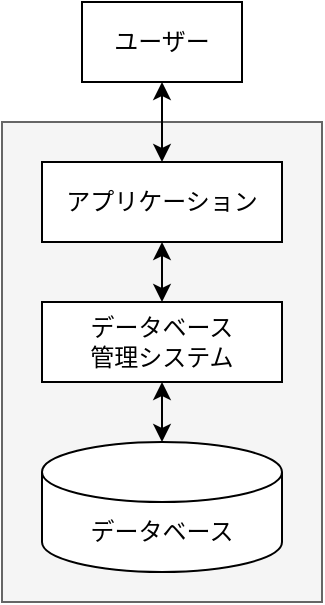 <mxfile version="26.0.4">
  <diagram name="DBS" id="kSBY5twry1bk0Kc47XJH">
    <mxGraphModel dx="2074" dy="1129" grid="1" gridSize="10" guides="1" tooltips="1" connect="1" arrows="1" fold="1" page="1" pageScale="1" pageWidth="850" pageHeight="1100" math="0" shadow="0">
      <root>
        <mxCell id="0" />
        <mxCell id="1" parent="0" />
        <mxCell id="ROo0H2Ll2j7MwDpE2X9S-1" value="ユーザー" style="rounded=0;whiteSpace=wrap;html=1;" parent="1" vertex="1">
          <mxGeometry x="300" y="280" width="80" height="40" as="geometry" />
        </mxCell>
        <mxCell id="ROo0H2Ll2j7MwDpE2X9S-3" value="" style="rounded=0;whiteSpace=wrap;html=1;fillColor=#f5f5f5;fontColor=#333333;strokeColor=#666666;" parent="1" vertex="1">
          <mxGeometry x="260" y="340" width="160" height="240" as="geometry" />
        </mxCell>
        <mxCell id="ROo0H2Ll2j7MwDpE2X9S-5" value="アプリケーション" style="rounded=0;whiteSpace=wrap;html=1;" parent="1" vertex="1">
          <mxGeometry x="280" y="360" width="120" height="40" as="geometry" />
        </mxCell>
        <mxCell id="ROo0H2Ll2j7MwDpE2X9S-6" value="データベース&lt;div&gt;管理システム&lt;/div&gt;" style="rounded=0;whiteSpace=wrap;html=1;" parent="1" vertex="1">
          <mxGeometry x="280" y="430" width="120" height="40" as="geometry" />
        </mxCell>
        <mxCell id="ROo0H2Ll2j7MwDpE2X9S-7" value="データベース" style="shape=cylinder3;whiteSpace=wrap;html=1;boundedLbl=1;backgroundOutline=1;size=15;" parent="1" vertex="1">
          <mxGeometry x="280" y="500" width="120" height="65" as="geometry" />
        </mxCell>
        <mxCell id="ROo0H2Ll2j7MwDpE2X9S-8" value="" style="endArrow=classic;startArrow=classic;html=1;rounded=0;" parent="1" source="ROo0H2Ll2j7MwDpE2X9S-5" target="ROo0H2Ll2j7MwDpE2X9S-1" edge="1">
          <mxGeometry width="50" height="50" relative="1" as="geometry">
            <mxPoint x="400" y="600" as="sourcePoint" />
            <mxPoint x="450" y="550" as="targetPoint" />
          </mxGeometry>
        </mxCell>
        <mxCell id="ROo0H2Ll2j7MwDpE2X9S-9" value="" style="endArrow=classic;startArrow=classic;html=1;rounded=0;entryX=0.5;entryY=1;entryDx=0;entryDy=0;exitX=0.5;exitY=0;exitDx=0;exitDy=0;" parent="1" source="ROo0H2Ll2j7MwDpE2X9S-6" target="ROo0H2Ll2j7MwDpE2X9S-5" edge="1">
          <mxGeometry width="50" height="50" relative="1" as="geometry">
            <mxPoint x="400" y="600" as="sourcePoint" />
            <mxPoint x="450" y="550" as="targetPoint" />
          </mxGeometry>
        </mxCell>
        <mxCell id="ROo0H2Ll2j7MwDpE2X9S-10" value="" style="endArrow=classic;startArrow=classic;html=1;rounded=0;entryX=0.5;entryY=1;entryDx=0;entryDy=0;exitX=0.5;exitY=0;exitDx=0;exitDy=0;exitPerimeter=0;" parent="1" source="ROo0H2Ll2j7MwDpE2X9S-7" target="ROo0H2Ll2j7MwDpE2X9S-6" edge="1">
          <mxGeometry width="50" height="50" relative="1" as="geometry">
            <mxPoint x="400" y="600" as="sourcePoint" />
            <mxPoint x="450" y="550" as="targetPoint" />
          </mxGeometry>
        </mxCell>
      </root>
    </mxGraphModel>
  </diagram>
</mxfile>
